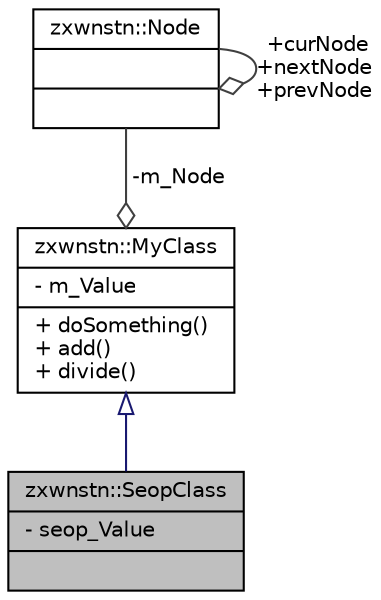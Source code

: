 digraph "zxwnstn::SeopClass"
{
 // LATEX_PDF_SIZE
  edge [fontname="Helvetica",fontsize="10",labelfontname="Helvetica",labelfontsize="10"];
  node [fontname="Helvetica",fontsize="10",shape=record];
  Node1 [label="{zxwnstn::SeopClass\n|- seop_Value\l|}",height=0.2,width=0.4,color="black", fillcolor="grey75", style="filled", fontcolor="black",tooltip="MyClass를 상속받는 seop클래스 다리"];
  Node2 -> Node1 [dir="back",color="midnightblue",fontsize="10",style="solid",arrowtail="onormal",fontname="Helvetica"];
  Node2 [label="{zxwnstn::MyClass\n|- m_Value\l|+ doSomething()\l+ add()\l+ divide()\l}",height=0.2,width=0.4,color="black", fillcolor="white", style="filled",URL="$classzxwnstn_1_1_my_class.html",tooltip="실험용으로 만드러본 MyClass다리"];
  Node3 -> Node2 [color="grey25",fontsize="10",style="solid",label=" -m_Node" ,arrowhead="odiamond",fontname="Helvetica"];
  Node3 [label="{zxwnstn::Node\n||}",height=0.2,width=0.4,color="black", fillcolor="white", style="filled",URL="$classzxwnstn_1_1_node.html",tooltip="MyClass 안에 들어가는 Node다리"];
  Node3 -> Node3 [color="grey25",fontsize="10",style="solid",label=" +curNode\n+nextNode\n+prevNode" ,arrowhead="odiamond",fontname="Helvetica"];
}
